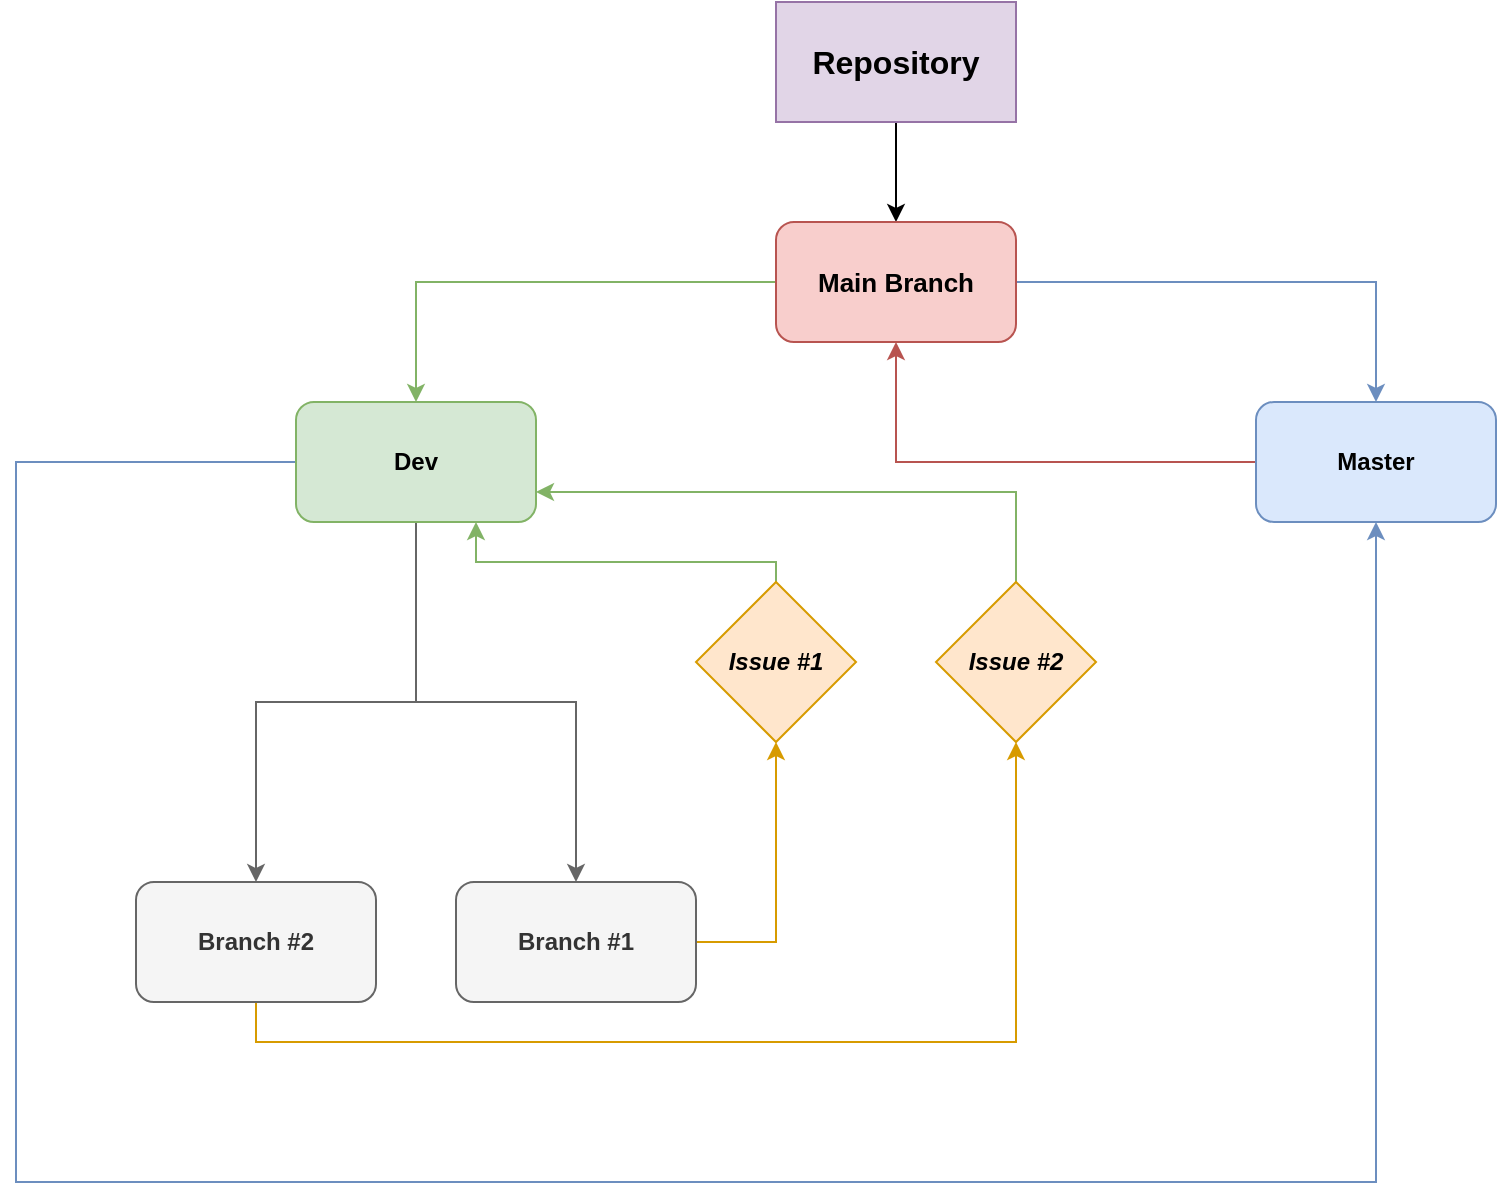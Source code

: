 <mxfile version="24.8.0">
  <diagram name="Page-1" id="dwAKbBvZTxenJJB97YeQ">
    <mxGraphModel dx="1418" dy="819" grid="1" gridSize="10" guides="1" tooltips="1" connect="1" arrows="1" fold="1" page="1" pageScale="1" pageWidth="850" pageHeight="1100" math="0" shadow="0">
      <root>
        <mxCell id="0" />
        <mxCell id="1" parent="0" />
        <mxCell id="ShRbZ3fEyVjhTJYoRN1a-18" style="edgeStyle=orthogonalEdgeStyle;rounded=0;orthogonalLoop=1;jettySize=auto;html=1;entryX=0.75;entryY=1;entryDx=0;entryDy=0;exitX=0.5;exitY=0;exitDx=0;exitDy=0;fillColor=#d5e8d4;strokeColor=#82b366;" edge="1" parent="1" source="ShRbZ3fEyVjhTJYoRN1a-1" target="ShRbZ3fEyVjhTJYoRN1a-5">
          <mxGeometry relative="1" as="geometry">
            <Array as="points">
              <mxPoint x="435" y="320" />
              <mxPoint x="285" y="320" />
            </Array>
          </mxGeometry>
        </mxCell>
        <mxCell id="ShRbZ3fEyVjhTJYoRN1a-1" value="&lt;b&gt;&lt;i&gt;Issue #1&lt;/i&gt;&lt;/b&gt;" style="rhombus;whiteSpace=wrap;html=1;fillColor=#ffe6cc;strokeColor=#d79b00;" vertex="1" parent="1">
          <mxGeometry x="395" y="330" width="80" height="80" as="geometry" />
        </mxCell>
        <mxCell id="ShRbZ3fEyVjhTJYoRN1a-23" style="edgeStyle=orthogonalEdgeStyle;rounded=0;orthogonalLoop=1;jettySize=auto;html=1;entryX=1;entryY=0.75;entryDx=0;entryDy=0;fillColor=#d5e8d4;strokeColor=#82b366;" edge="1" parent="1" source="ShRbZ3fEyVjhTJYoRN1a-2" target="ShRbZ3fEyVjhTJYoRN1a-5">
          <mxGeometry relative="1" as="geometry">
            <Array as="points">
              <mxPoint x="555" y="285" />
            </Array>
          </mxGeometry>
        </mxCell>
        <mxCell id="ShRbZ3fEyVjhTJYoRN1a-2" value="&lt;b&gt;&lt;i&gt;Issue #2&lt;/i&gt;&lt;/b&gt;" style="rhombus;whiteSpace=wrap;html=1;fillColor=#ffe6cc;strokeColor=#d79b00;" vertex="1" parent="1">
          <mxGeometry x="515" y="330" width="80" height="80" as="geometry" />
        </mxCell>
        <mxCell id="ShRbZ3fEyVjhTJYoRN1a-9" style="edgeStyle=orthogonalEdgeStyle;rounded=0;orthogonalLoop=1;jettySize=auto;html=1;entryX=0.5;entryY=0;entryDx=0;entryDy=0;" edge="1" parent="1" source="ShRbZ3fEyVjhTJYoRN1a-3" target="ShRbZ3fEyVjhTJYoRN1a-4">
          <mxGeometry relative="1" as="geometry" />
        </mxCell>
        <mxCell id="ShRbZ3fEyVjhTJYoRN1a-3" value="&lt;b&gt;&lt;font style=&quot;font-size: 16px;&quot;&gt;Repository&lt;/font&gt;&lt;/b&gt;" style="rounded=0;whiteSpace=wrap;html=1;fillColor=#e1d5e7;strokeColor=#9673a6;" vertex="1" parent="1">
          <mxGeometry x="435" y="40" width="120" height="60" as="geometry" />
        </mxCell>
        <mxCell id="ShRbZ3fEyVjhTJYoRN1a-10" style="edgeStyle=orthogonalEdgeStyle;rounded=0;orthogonalLoop=1;jettySize=auto;html=1;entryX=0.5;entryY=0;entryDx=0;entryDy=0;fillColor=#d5e8d4;strokeColor=#82b366;" edge="1" parent="1" source="ShRbZ3fEyVjhTJYoRN1a-4" target="ShRbZ3fEyVjhTJYoRN1a-5">
          <mxGeometry relative="1" as="geometry" />
        </mxCell>
        <mxCell id="ShRbZ3fEyVjhTJYoRN1a-11" style="edgeStyle=orthogonalEdgeStyle;rounded=0;orthogonalLoop=1;jettySize=auto;html=1;entryX=0.5;entryY=0;entryDx=0;entryDy=0;fillColor=#dae8fc;strokeColor=#6c8ebf;" edge="1" parent="1" source="ShRbZ3fEyVjhTJYoRN1a-4" target="ShRbZ3fEyVjhTJYoRN1a-6">
          <mxGeometry relative="1" as="geometry" />
        </mxCell>
        <mxCell id="ShRbZ3fEyVjhTJYoRN1a-4" value="&lt;font style=&quot;font-size: 13px;&quot;&gt;&lt;b&gt;Main Branch&lt;/b&gt;&lt;/font&gt;" style="rounded=1;whiteSpace=wrap;html=1;fillColor=#f8cecc;strokeColor=#b85450;" vertex="1" parent="1">
          <mxGeometry x="435" y="150" width="120" height="60" as="geometry" />
        </mxCell>
        <mxCell id="ShRbZ3fEyVjhTJYoRN1a-13" style="edgeStyle=orthogonalEdgeStyle;rounded=0;orthogonalLoop=1;jettySize=auto;html=1;entryX=0.5;entryY=0;entryDx=0;entryDy=0;fillColor=#f5f5f5;strokeColor=#666666;" edge="1" parent="1" source="ShRbZ3fEyVjhTJYoRN1a-5" target="ShRbZ3fEyVjhTJYoRN1a-7">
          <mxGeometry relative="1" as="geometry" />
        </mxCell>
        <mxCell id="ShRbZ3fEyVjhTJYoRN1a-14" style="edgeStyle=orthogonalEdgeStyle;rounded=0;orthogonalLoop=1;jettySize=auto;html=1;fillColor=#f5f5f5;strokeColor=#666666;" edge="1" parent="1" source="ShRbZ3fEyVjhTJYoRN1a-5" target="ShRbZ3fEyVjhTJYoRN1a-8">
          <mxGeometry relative="1" as="geometry" />
        </mxCell>
        <mxCell id="ShRbZ3fEyVjhTJYoRN1a-21" style="edgeStyle=orthogonalEdgeStyle;rounded=0;orthogonalLoop=1;jettySize=auto;html=1;entryX=0.5;entryY=1;entryDx=0;entryDy=0;fillColor=#dae8fc;strokeColor=#6c8ebf;" edge="1" parent="1" source="ShRbZ3fEyVjhTJYoRN1a-5" target="ShRbZ3fEyVjhTJYoRN1a-6">
          <mxGeometry relative="1" as="geometry">
            <mxPoint x="-5" y="670" as="targetPoint" />
            <Array as="points">
              <mxPoint x="55" y="270" />
              <mxPoint x="55" y="630" />
              <mxPoint x="735" y="630" />
            </Array>
          </mxGeometry>
        </mxCell>
        <mxCell id="ShRbZ3fEyVjhTJYoRN1a-5" value="&lt;b&gt;Dev&lt;/b&gt;" style="rounded=1;whiteSpace=wrap;html=1;fillColor=#d5e8d4;strokeColor=#82b366;" vertex="1" parent="1">
          <mxGeometry x="195" y="240" width="120" height="60" as="geometry" />
        </mxCell>
        <mxCell id="ShRbZ3fEyVjhTJYoRN1a-22" style="edgeStyle=orthogonalEdgeStyle;rounded=0;orthogonalLoop=1;jettySize=auto;html=1;entryX=0.5;entryY=1;entryDx=0;entryDy=0;fillColor=#f8cecc;strokeColor=#b85450;" edge="1" parent="1" source="ShRbZ3fEyVjhTJYoRN1a-6" target="ShRbZ3fEyVjhTJYoRN1a-4">
          <mxGeometry relative="1" as="geometry" />
        </mxCell>
        <mxCell id="ShRbZ3fEyVjhTJYoRN1a-6" value="&lt;b&gt;Master&lt;/b&gt;" style="rounded=1;whiteSpace=wrap;html=1;fillColor=#dae8fc;strokeColor=#6c8ebf;" vertex="1" parent="1">
          <mxGeometry x="675" y="240" width="120" height="60" as="geometry" />
        </mxCell>
        <mxCell id="ShRbZ3fEyVjhTJYoRN1a-17" style="edgeStyle=orthogonalEdgeStyle;rounded=0;orthogonalLoop=1;jettySize=auto;html=1;entryX=0.5;entryY=1;entryDx=0;entryDy=0;fillColor=#ffe6cc;strokeColor=#d79b00;" edge="1" parent="1" source="ShRbZ3fEyVjhTJYoRN1a-7" target="ShRbZ3fEyVjhTJYoRN1a-2">
          <mxGeometry relative="1" as="geometry">
            <Array as="points">
              <mxPoint x="175" y="560" />
              <mxPoint x="555" y="560" />
            </Array>
          </mxGeometry>
        </mxCell>
        <mxCell id="ShRbZ3fEyVjhTJYoRN1a-7" value="&lt;b&gt;Branch #2&lt;/b&gt;" style="rounded=1;whiteSpace=wrap;html=1;fillColor=#f5f5f5;fontColor=#333333;strokeColor=#666666;" vertex="1" parent="1">
          <mxGeometry x="115" y="480" width="120" height="60" as="geometry" />
        </mxCell>
        <mxCell id="ShRbZ3fEyVjhTJYoRN1a-16" style="edgeStyle=orthogonalEdgeStyle;rounded=0;orthogonalLoop=1;jettySize=auto;html=1;entryX=0.5;entryY=1;entryDx=0;entryDy=0;fillColor=#ffe6cc;strokeColor=#d79b00;" edge="1" parent="1" source="ShRbZ3fEyVjhTJYoRN1a-8" target="ShRbZ3fEyVjhTJYoRN1a-1">
          <mxGeometry relative="1" as="geometry">
            <Array as="points">
              <mxPoint x="435" y="510" />
            </Array>
          </mxGeometry>
        </mxCell>
        <mxCell id="ShRbZ3fEyVjhTJYoRN1a-8" value="&lt;b&gt;Branch #1&lt;/b&gt;" style="rounded=1;whiteSpace=wrap;html=1;fillColor=#f5f5f5;fontColor=#333333;strokeColor=#666666;" vertex="1" parent="1">
          <mxGeometry x="275" y="480" width="120" height="60" as="geometry" />
        </mxCell>
      </root>
    </mxGraphModel>
  </diagram>
</mxfile>
